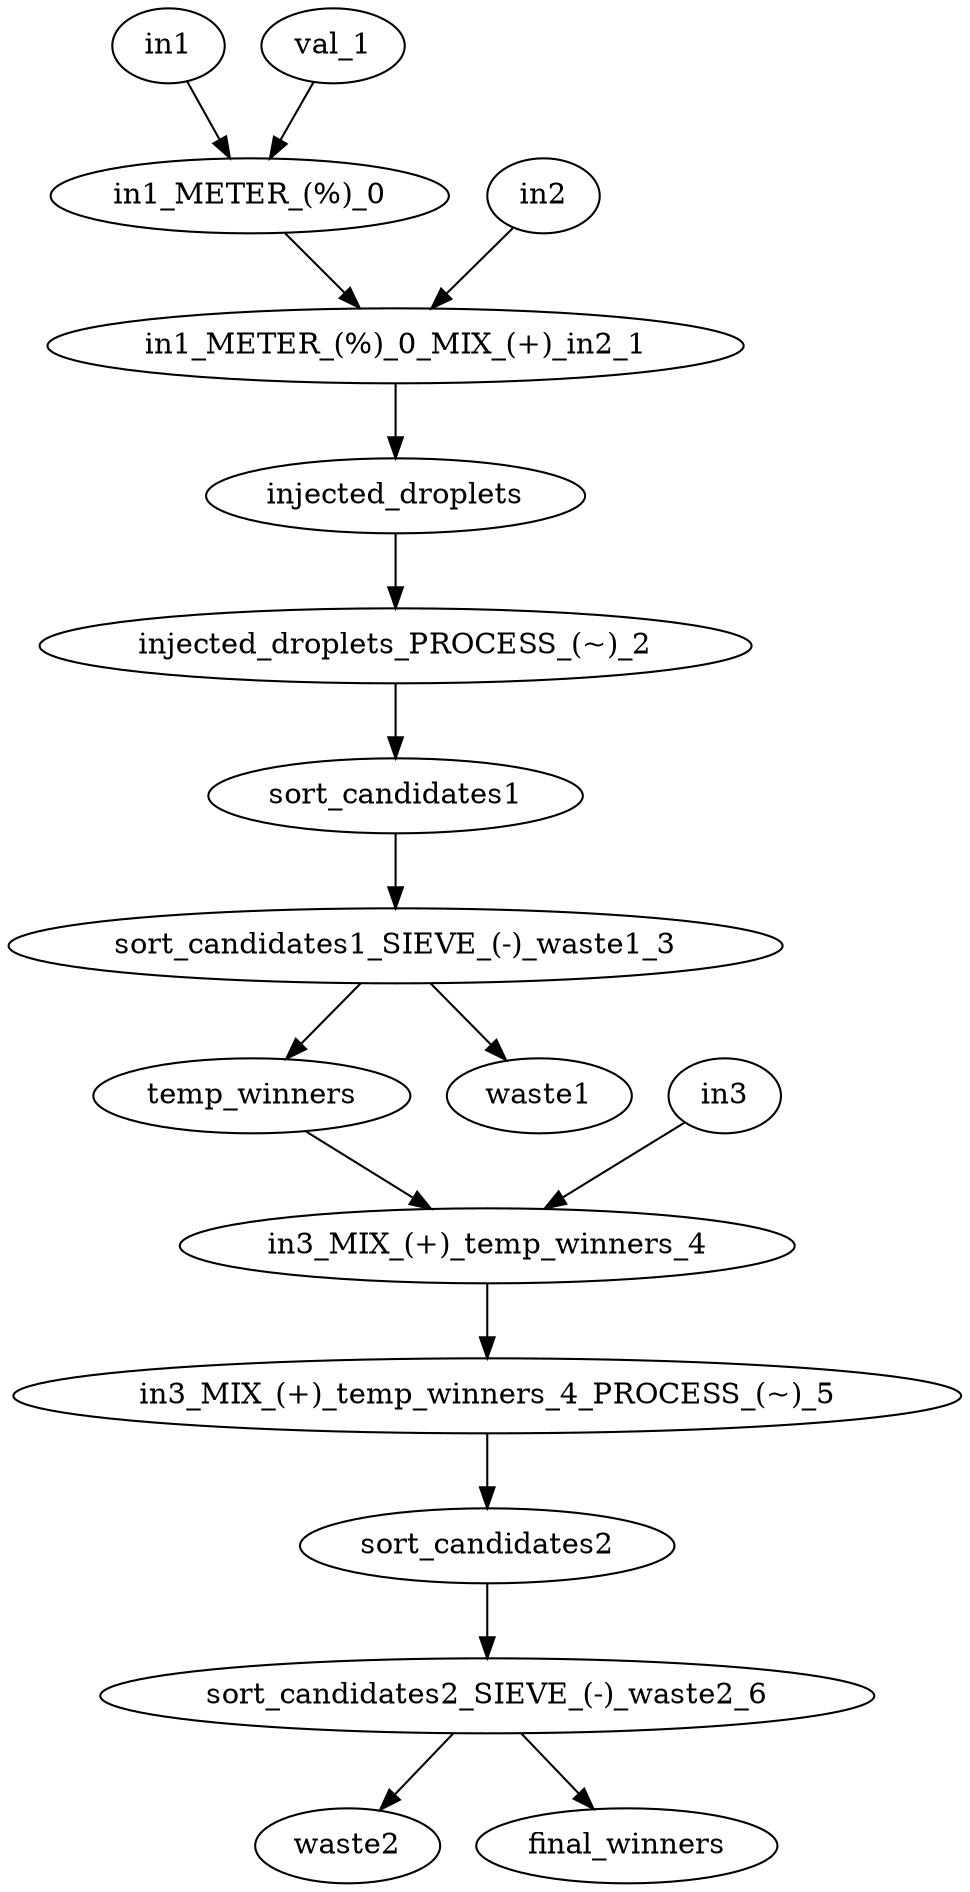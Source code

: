 strict digraph "" {
	in1 -> "in1_METER_(%)_0";
	in2 -> "in1_METER_(%)_0_MIX_(+)_in2_1";
	in3 -> "in3_MIX_(+)_temp_winners_4";
	injected_droplets -> "injected_droplets_PROCESS_(~)_2";
	"in1_METER_(%)_0" -> "in1_METER_(%)_0_MIX_(+)_in2_1";
	val_1 -> "in1_METER_(%)_0";
	"in1_METER_(%)_0_MIX_(+)_in2_1" -> injected_droplets;
	sort_candidates1 -> "sort_candidates1_SIEVE_(-)_waste1_3";
	sort_candidates2 -> "sort_candidates2_SIEVE_(-)_waste2_6";
	temp_winners -> "in3_MIX_(+)_temp_winners_4";
	"injected_droplets_PROCESS_(~)_2" -> sort_candidates1;
	"sort_candidates1_SIEVE_(-)_waste1_3" -> waste1;
	"sort_candidates1_SIEVE_(-)_waste1_3" -> temp_winners;
	"in3_MIX_(+)_temp_winners_4" -> "in3_MIX_(+)_temp_winners_4_PROCESS_(~)_5";
	"in3_MIX_(+)_temp_winners_4_PROCESS_(~)_5" -> sort_candidates2;
	"sort_candidates2_SIEVE_(-)_waste2_6" -> waste2;
	"sort_candidates2_SIEVE_(-)_waste2_6" -> final_winners;
}
